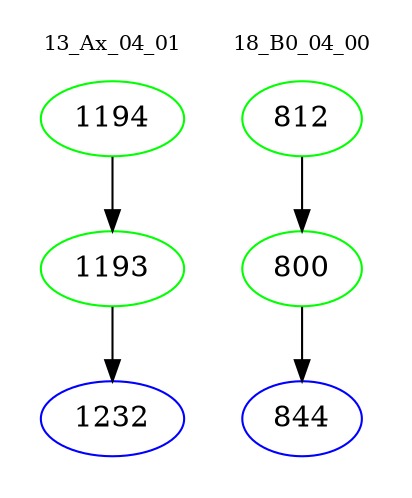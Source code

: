 digraph{
subgraph cluster_0 {
color = white
label = "13_Ax_04_01";
fontsize=10;
T0_1194 [label="1194", color="green"]
T0_1194 -> T0_1193 [color="black"]
T0_1193 [label="1193", color="green"]
T0_1193 -> T0_1232 [color="black"]
T0_1232 [label="1232", color="blue"]
}
subgraph cluster_1 {
color = white
label = "18_B0_04_00";
fontsize=10;
T1_812 [label="812", color="green"]
T1_812 -> T1_800 [color="black"]
T1_800 [label="800", color="green"]
T1_800 -> T1_844 [color="black"]
T1_844 [label="844", color="blue"]
}
}
